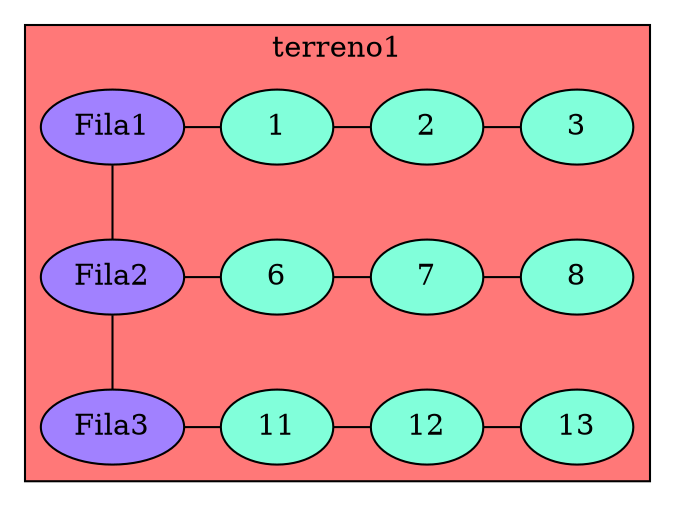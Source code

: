 graph L{
node[shape=oval fillcolor="#A181FF" style =filled]

subgraph cluster_p{
label= " terreno1 "
bgcolor = "#FF7878"


nodo1_1[label="1",fillcolor="#81FFDA",group=2]
nodo1_2[label="2",fillcolor="#81FFDA",group=3]
nodo1_3[label="3",fillcolor="#81FFDA",group=4]

nodo2_1[label="6",fillcolor="#81FFDA",group=2]
nodo2_2[label="7",fillcolor="#81FFDA",group=3]
nodo2_3[label="8",fillcolor="#81FFDA",group=4]

nodo3_1[label="11",fillcolor="#81FFDA",group=2]
nodo3_2[label="12",fillcolor="#81FFDA",group=3]
nodo3_3[label="13",fillcolor="#81FFDA",group=4]

Fila1--nodo1_1;
{rank=same;Fila1,nodo1_1,nodo1_2,nodo1_3}
Fila2--nodo2_1;
{rank=same;Fila2,nodo2_1,nodo2_2,nodo2_3}
Fila3--nodo3_1;
{rank=same;Fila3,nodo3_1,nodo3_2,nodo3_3}

Fila1--Fila2
Fila2--Fila3

nodo1_1--nodo1_2;
nodo1_2--nodo1_3;

nodo2_1--nodo2_2;
nodo2_2--nodo2_3;

nodo3_1--nodo3_2;
nodo3_2--nodo3_3;





} }